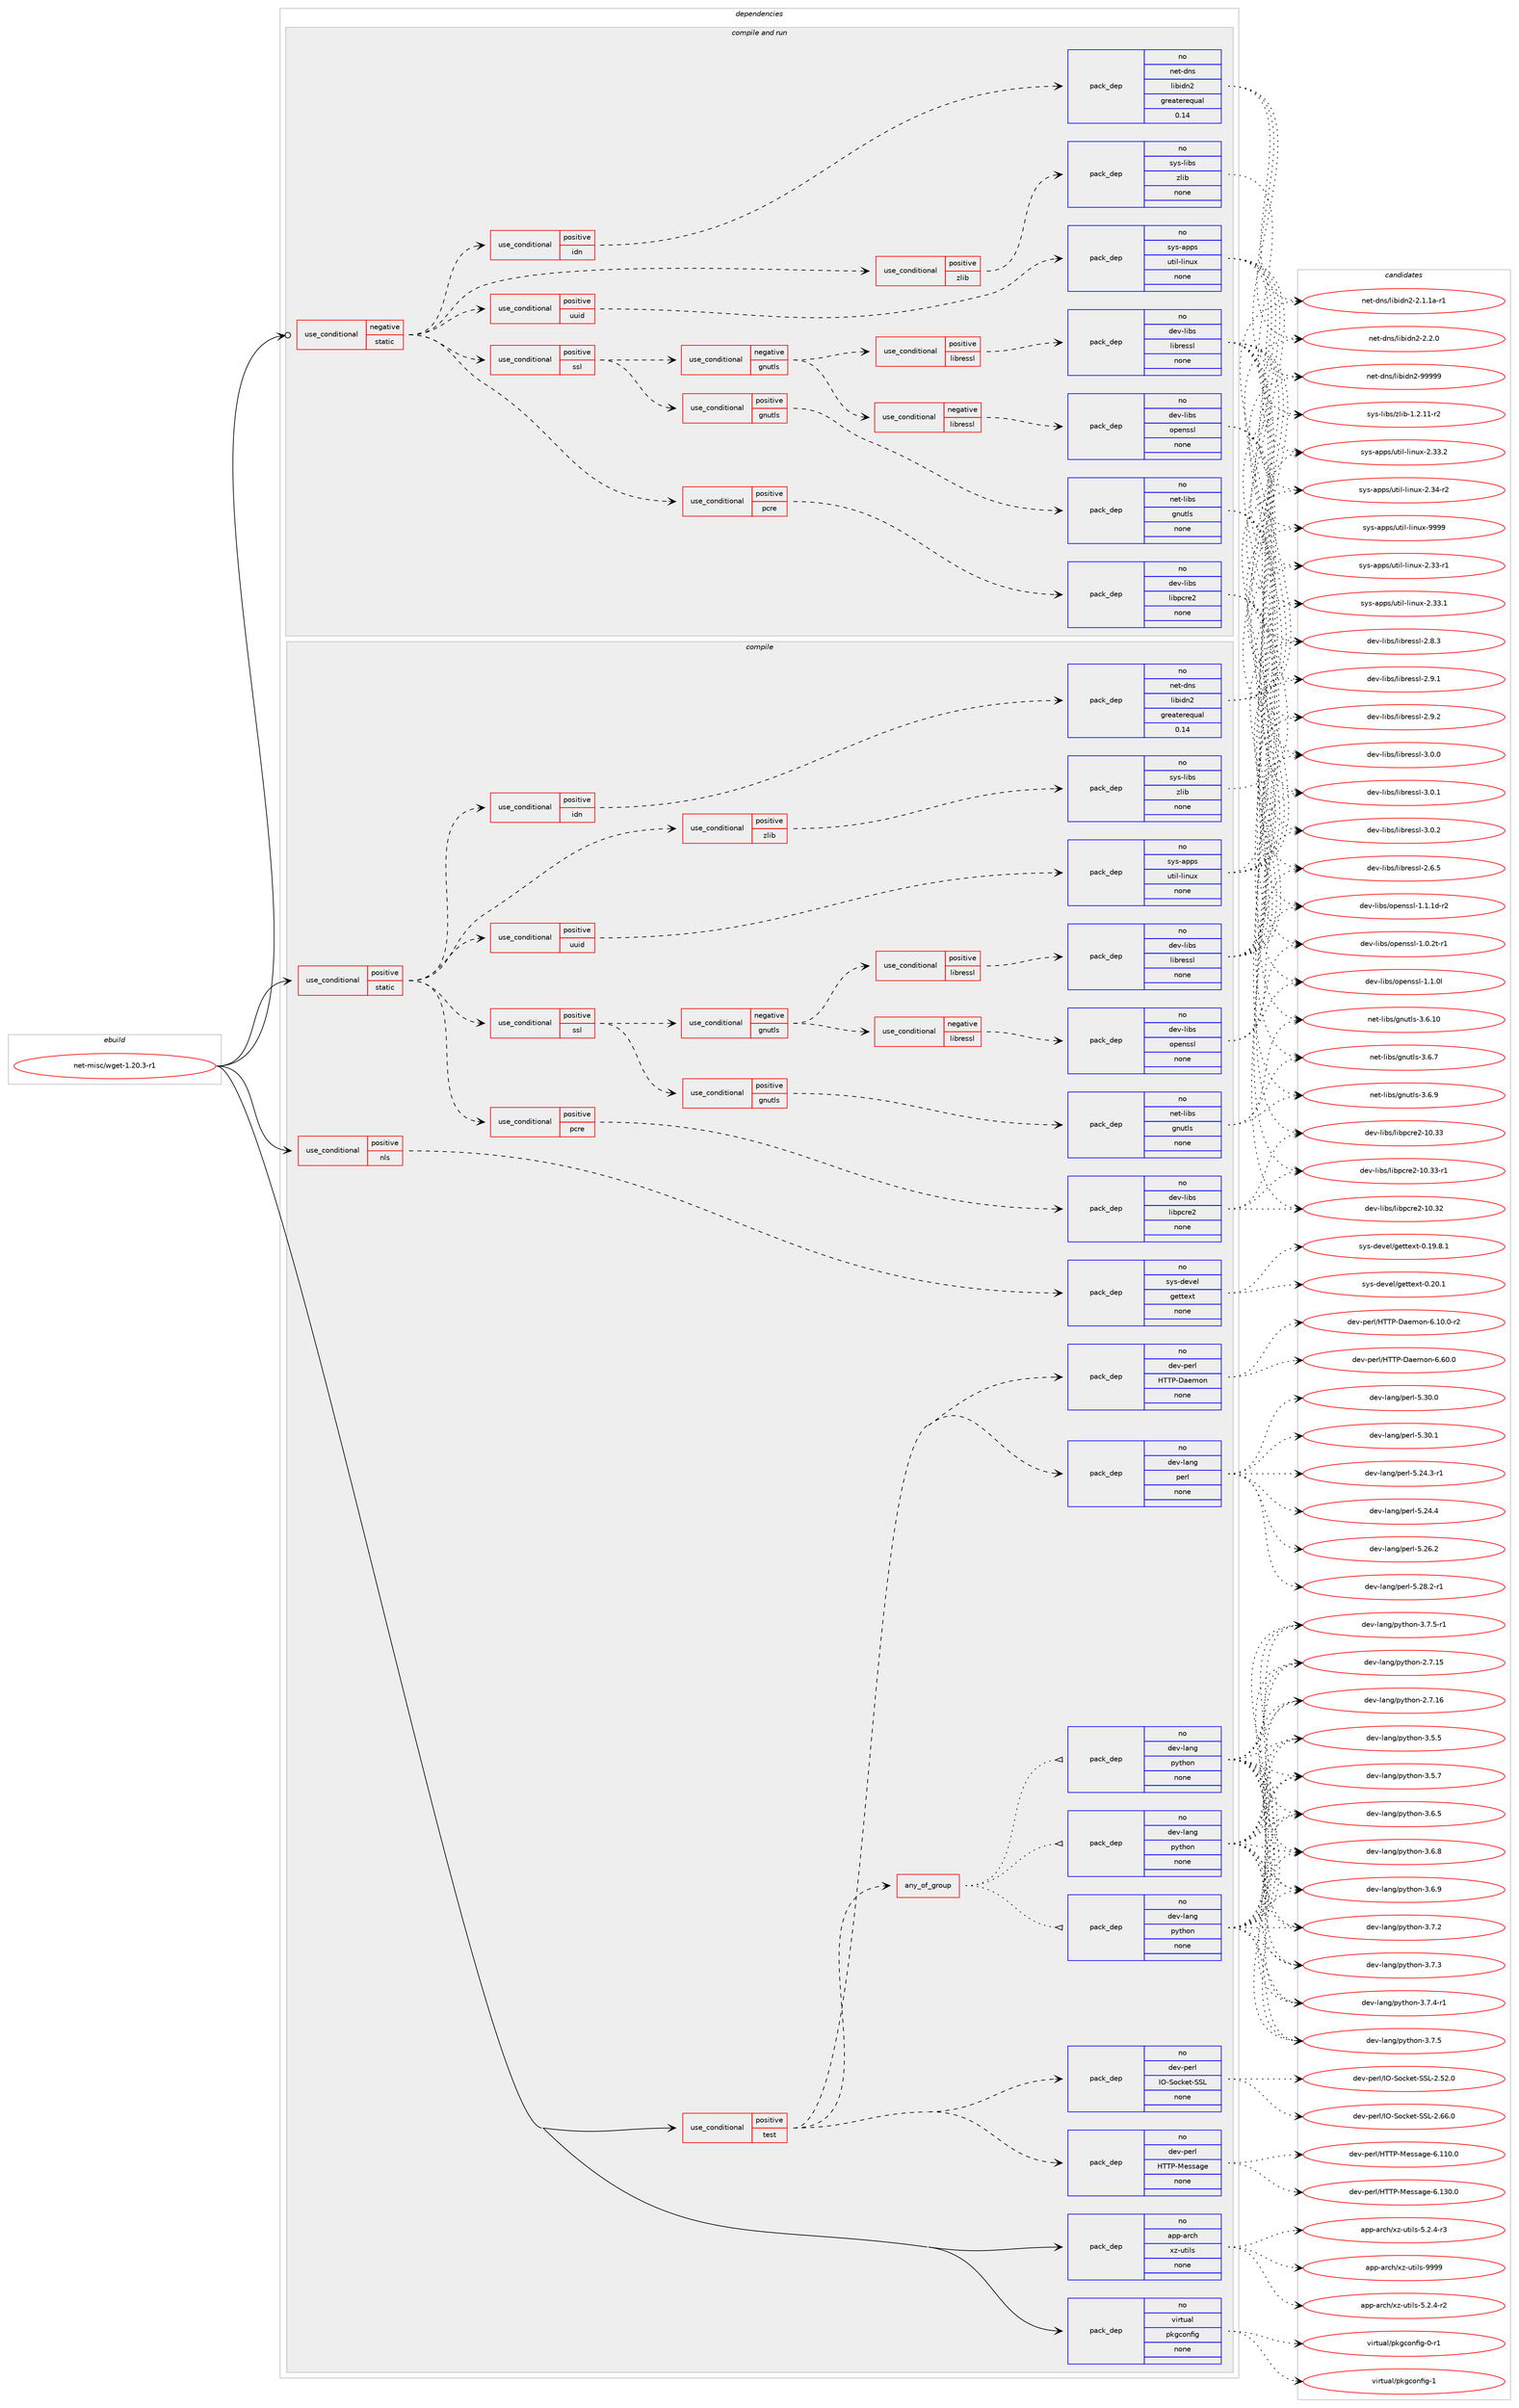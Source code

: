 digraph prolog {

# *************
# Graph options
# *************

newrank=true;
concentrate=true;
compound=true;
graph [rankdir=LR,fontname=Helvetica,fontsize=10,ranksep=1.5];#, ranksep=2.5, nodesep=0.2];
edge  [arrowhead=vee];
node  [fontname=Helvetica,fontsize=10];

# **********
# The ebuild
# **********

subgraph cluster_leftcol {
color=gray;
rank=same;
label=<<i>ebuild</i>>;
id [label="net-misc/wget-1.20.3-r1", color=red, width=4, href="../net-misc/wget-1.20.3-r1.svg"];
}

# ****************
# The dependencies
# ****************

subgraph cluster_midcol {
color=gray;
label=<<i>dependencies</i>>;
subgraph cluster_compile {
fillcolor="#eeeeee";
style=filled;
label=<<i>compile</i>>;
subgraph cond204323 {
dependency838051 [label=<<TABLE BORDER="0" CELLBORDER="1" CELLSPACING="0" CELLPADDING="4"><TR><TD ROWSPAN="3" CELLPADDING="10">use_conditional</TD></TR><TR><TD>positive</TD></TR><TR><TD>nls</TD></TR></TABLE>>, shape=none, color=red];
subgraph pack618964 {
dependency838052 [label=<<TABLE BORDER="0" CELLBORDER="1" CELLSPACING="0" CELLPADDING="4" WIDTH="220"><TR><TD ROWSPAN="6" CELLPADDING="30">pack_dep</TD></TR><TR><TD WIDTH="110">no</TD></TR><TR><TD>sys-devel</TD></TR><TR><TD>gettext</TD></TR><TR><TD>none</TD></TR><TR><TD></TD></TR></TABLE>>, shape=none, color=blue];
}
dependency838051:e -> dependency838052:w [weight=20,style="dashed",arrowhead="vee"];
}
id:e -> dependency838051:w [weight=20,style="solid",arrowhead="vee"];
subgraph cond204324 {
dependency838053 [label=<<TABLE BORDER="0" CELLBORDER="1" CELLSPACING="0" CELLPADDING="4"><TR><TD ROWSPAN="3" CELLPADDING="10">use_conditional</TD></TR><TR><TD>positive</TD></TR><TR><TD>static</TD></TR></TABLE>>, shape=none, color=red];
subgraph cond204325 {
dependency838054 [label=<<TABLE BORDER="0" CELLBORDER="1" CELLSPACING="0" CELLPADDING="4"><TR><TD ROWSPAN="3" CELLPADDING="10">use_conditional</TD></TR><TR><TD>positive</TD></TR><TR><TD>idn</TD></TR></TABLE>>, shape=none, color=red];
subgraph pack618965 {
dependency838055 [label=<<TABLE BORDER="0" CELLBORDER="1" CELLSPACING="0" CELLPADDING="4" WIDTH="220"><TR><TD ROWSPAN="6" CELLPADDING="30">pack_dep</TD></TR><TR><TD WIDTH="110">no</TD></TR><TR><TD>net-dns</TD></TR><TR><TD>libidn2</TD></TR><TR><TD>greaterequal</TD></TR><TR><TD>0.14</TD></TR></TABLE>>, shape=none, color=blue];
}
dependency838054:e -> dependency838055:w [weight=20,style="dashed",arrowhead="vee"];
}
dependency838053:e -> dependency838054:w [weight=20,style="dashed",arrowhead="vee"];
subgraph cond204326 {
dependency838056 [label=<<TABLE BORDER="0" CELLBORDER="1" CELLSPACING="0" CELLPADDING="4"><TR><TD ROWSPAN="3" CELLPADDING="10">use_conditional</TD></TR><TR><TD>positive</TD></TR><TR><TD>pcre</TD></TR></TABLE>>, shape=none, color=red];
subgraph pack618966 {
dependency838057 [label=<<TABLE BORDER="0" CELLBORDER="1" CELLSPACING="0" CELLPADDING="4" WIDTH="220"><TR><TD ROWSPAN="6" CELLPADDING="30">pack_dep</TD></TR><TR><TD WIDTH="110">no</TD></TR><TR><TD>dev-libs</TD></TR><TR><TD>libpcre2</TD></TR><TR><TD>none</TD></TR><TR><TD></TD></TR></TABLE>>, shape=none, color=blue];
}
dependency838056:e -> dependency838057:w [weight=20,style="dashed",arrowhead="vee"];
}
dependency838053:e -> dependency838056:w [weight=20,style="dashed",arrowhead="vee"];
subgraph cond204327 {
dependency838058 [label=<<TABLE BORDER="0" CELLBORDER="1" CELLSPACING="0" CELLPADDING="4"><TR><TD ROWSPAN="3" CELLPADDING="10">use_conditional</TD></TR><TR><TD>positive</TD></TR><TR><TD>ssl</TD></TR></TABLE>>, shape=none, color=red];
subgraph cond204328 {
dependency838059 [label=<<TABLE BORDER="0" CELLBORDER="1" CELLSPACING="0" CELLPADDING="4"><TR><TD ROWSPAN="3" CELLPADDING="10">use_conditional</TD></TR><TR><TD>positive</TD></TR><TR><TD>gnutls</TD></TR></TABLE>>, shape=none, color=red];
subgraph pack618967 {
dependency838060 [label=<<TABLE BORDER="0" CELLBORDER="1" CELLSPACING="0" CELLPADDING="4" WIDTH="220"><TR><TD ROWSPAN="6" CELLPADDING="30">pack_dep</TD></TR><TR><TD WIDTH="110">no</TD></TR><TR><TD>net-libs</TD></TR><TR><TD>gnutls</TD></TR><TR><TD>none</TD></TR><TR><TD></TD></TR></TABLE>>, shape=none, color=blue];
}
dependency838059:e -> dependency838060:w [weight=20,style="dashed",arrowhead="vee"];
}
dependency838058:e -> dependency838059:w [weight=20,style="dashed",arrowhead="vee"];
subgraph cond204329 {
dependency838061 [label=<<TABLE BORDER="0" CELLBORDER="1" CELLSPACING="0" CELLPADDING="4"><TR><TD ROWSPAN="3" CELLPADDING="10">use_conditional</TD></TR><TR><TD>negative</TD></TR><TR><TD>gnutls</TD></TR></TABLE>>, shape=none, color=red];
subgraph cond204330 {
dependency838062 [label=<<TABLE BORDER="0" CELLBORDER="1" CELLSPACING="0" CELLPADDING="4"><TR><TD ROWSPAN="3" CELLPADDING="10">use_conditional</TD></TR><TR><TD>negative</TD></TR><TR><TD>libressl</TD></TR></TABLE>>, shape=none, color=red];
subgraph pack618968 {
dependency838063 [label=<<TABLE BORDER="0" CELLBORDER="1" CELLSPACING="0" CELLPADDING="4" WIDTH="220"><TR><TD ROWSPAN="6" CELLPADDING="30">pack_dep</TD></TR><TR><TD WIDTH="110">no</TD></TR><TR><TD>dev-libs</TD></TR><TR><TD>openssl</TD></TR><TR><TD>none</TD></TR><TR><TD></TD></TR></TABLE>>, shape=none, color=blue];
}
dependency838062:e -> dependency838063:w [weight=20,style="dashed",arrowhead="vee"];
}
dependency838061:e -> dependency838062:w [weight=20,style="dashed",arrowhead="vee"];
subgraph cond204331 {
dependency838064 [label=<<TABLE BORDER="0" CELLBORDER="1" CELLSPACING="0" CELLPADDING="4"><TR><TD ROWSPAN="3" CELLPADDING="10">use_conditional</TD></TR><TR><TD>positive</TD></TR><TR><TD>libressl</TD></TR></TABLE>>, shape=none, color=red];
subgraph pack618969 {
dependency838065 [label=<<TABLE BORDER="0" CELLBORDER="1" CELLSPACING="0" CELLPADDING="4" WIDTH="220"><TR><TD ROWSPAN="6" CELLPADDING="30">pack_dep</TD></TR><TR><TD WIDTH="110">no</TD></TR><TR><TD>dev-libs</TD></TR><TR><TD>libressl</TD></TR><TR><TD>none</TD></TR><TR><TD></TD></TR></TABLE>>, shape=none, color=blue];
}
dependency838064:e -> dependency838065:w [weight=20,style="dashed",arrowhead="vee"];
}
dependency838061:e -> dependency838064:w [weight=20,style="dashed",arrowhead="vee"];
}
dependency838058:e -> dependency838061:w [weight=20,style="dashed",arrowhead="vee"];
}
dependency838053:e -> dependency838058:w [weight=20,style="dashed",arrowhead="vee"];
subgraph cond204332 {
dependency838066 [label=<<TABLE BORDER="0" CELLBORDER="1" CELLSPACING="0" CELLPADDING="4"><TR><TD ROWSPAN="3" CELLPADDING="10">use_conditional</TD></TR><TR><TD>positive</TD></TR><TR><TD>uuid</TD></TR></TABLE>>, shape=none, color=red];
subgraph pack618970 {
dependency838067 [label=<<TABLE BORDER="0" CELLBORDER="1" CELLSPACING="0" CELLPADDING="4" WIDTH="220"><TR><TD ROWSPAN="6" CELLPADDING="30">pack_dep</TD></TR><TR><TD WIDTH="110">no</TD></TR><TR><TD>sys-apps</TD></TR><TR><TD>util-linux</TD></TR><TR><TD>none</TD></TR><TR><TD></TD></TR></TABLE>>, shape=none, color=blue];
}
dependency838066:e -> dependency838067:w [weight=20,style="dashed",arrowhead="vee"];
}
dependency838053:e -> dependency838066:w [weight=20,style="dashed",arrowhead="vee"];
subgraph cond204333 {
dependency838068 [label=<<TABLE BORDER="0" CELLBORDER="1" CELLSPACING="0" CELLPADDING="4"><TR><TD ROWSPAN="3" CELLPADDING="10">use_conditional</TD></TR><TR><TD>positive</TD></TR><TR><TD>zlib</TD></TR></TABLE>>, shape=none, color=red];
subgraph pack618971 {
dependency838069 [label=<<TABLE BORDER="0" CELLBORDER="1" CELLSPACING="0" CELLPADDING="4" WIDTH="220"><TR><TD ROWSPAN="6" CELLPADDING="30">pack_dep</TD></TR><TR><TD WIDTH="110">no</TD></TR><TR><TD>sys-libs</TD></TR><TR><TD>zlib</TD></TR><TR><TD>none</TD></TR><TR><TD></TD></TR></TABLE>>, shape=none, color=blue];
}
dependency838068:e -> dependency838069:w [weight=20,style="dashed",arrowhead="vee"];
}
dependency838053:e -> dependency838068:w [weight=20,style="dashed",arrowhead="vee"];
}
id:e -> dependency838053:w [weight=20,style="solid",arrowhead="vee"];
subgraph cond204334 {
dependency838070 [label=<<TABLE BORDER="0" CELLBORDER="1" CELLSPACING="0" CELLPADDING="4"><TR><TD ROWSPAN="3" CELLPADDING="10">use_conditional</TD></TR><TR><TD>positive</TD></TR><TR><TD>test</TD></TR></TABLE>>, shape=none, color=red];
subgraph any14270 {
dependency838071 [label=<<TABLE BORDER="0" CELLBORDER="1" CELLSPACING="0" CELLPADDING="4"><TR><TD CELLPADDING="10">any_of_group</TD></TR></TABLE>>, shape=none, color=red];subgraph pack618972 {
dependency838072 [label=<<TABLE BORDER="0" CELLBORDER="1" CELLSPACING="0" CELLPADDING="4" WIDTH="220"><TR><TD ROWSPAN="6" CELLPADDING="30">pack_dep</TD></TR><TR><TD WIDTH="110">no</TD></TR><TR><TD>dev-lang</TD></TR><TR><TD>python</TD></TR><TR><TD>none</TD></TR><TR><TD></TD></TR></TABLE>>, shape=none, color=blue];
}
dependency838071:e -> dependency838072:w [weight=20,style="dotted",arrowhead="oinv"];
subgraph pack618973 {
dependency838073 [label=<<TABLE BORDER="0" CELLBORDER="1" CELLSPACING="0" CELLPADDING="4" WIDTH="220"><TR><TD ROWSPAN="6" CELLPADDING="30">pack_dep</TD></TR><TR><TD WIDTH="110">no</TD></TR><TR><TD>dev-lang</TD></TR><TR><TD>python</TD></TR><TR><TD>none</TD></TR><TR><TD></TD></TR></TABLE>>, shape=none, color=blue];
}
dependency838071:e -> dependency838073:w [weight=20,style="dotted",arrowhead="oinv"];
subgraph pack618974 {
dependency838074 [label=<<TABLE BORDER="0" CELLBORDER="1" CELLSPACING="0" CELLPADDING="4" WIDTH="220"><TR><TD ROWSPAN="6" CELLPADDING="30">pack_dep</TD></TR><TR><TD WIDTH="110">no</TD></TR><TR><TD>dev-lang</TD></TR><TR><TD>python</TD></TR><TR><TD>none</TD></TR><TR><TD></TD></TR></TABLE>>, shape=none, color=blue];
}
dependency838071:e -> dependency838074:w [weight=20,style="dotted",arrowhead="oinv"];
}
dependency838070:e -> dependency838071:w [weight=20,style="dashed",arrowhead="vee"];
subgraph pack618975 {
dependency838075 [label=<<TABLE BORDER="0" CELLBORDER="1" CELLSPACING="0" CELLPADDING="4" WIDTH="220"><TR><TD ROWSPAN="6" CELLPADDING="30">pack_dep</TD></TR><TR><TD WIDTH="110">no</TD></TR><TR><TD>dev-lang</TD></TR><TR><TD>perl</TD></TR><TR><TD>none</TD></TR><TR><TD></TD></TR></TABLE>>, shape=none, color=blue];
}
dependency838070:e -> dependency838075:w [weight=20,style="dashed",arrowhead="vee"];
subgraph pack618976 {
dependency838076 [label=<<TABLE BORDER="0" CELLBORDER="1" CELLSPACING="0" CELLPADDING="4" WIDTH="220"><TR><TD ROWSPAN="6" CELLPADDING="30">pack_dep</TD></TR><TR><TD WIDTH="110">no</TD></TR><TR><TD>dev-perl</TD></TR><TR><TD>HTTP-Daemon</TD></TR><TR><TD>none</TD></TR><TR><TD></TD></TR></TABLE>>, shape=none, color=blue];
}
dependency838070:e -> dependency838076:w [weight=20,style="dashed",arrowhead="vee"];
subgraph pack618977 {
dependency838077 [label=<<TABLE BORDER="0" CELLBORDER="1" CELLSPACING="0" CELLPADDING="4" WIDTH="220"><TR><TD ROWSPAN="6" CELLPADDING="30">pack_dep</TD></TR><TR><TD WIDTH="110">no</TD></TR><TR><TD>dev-perl</TD></TR><TR><TD>HTTP-Message</TD></TR><TR><TD>none</TD></TR><TR><TD></TD></TR></TABLE>>, shape=none, color=blue];
}
dependency838070:e -> dependency838077:w [weight=20,style="dashed",arrowhead="vee"];
subgraph pack618978 {
dependency838078 [label=<<TABLE BORDER="0" CELLBORDER="1" CELLSPACING="0" CELLPADDING="4" WIDTH="220"><TR><TD ROWSPAN="6" CELLPADDING="30">pack_dep</TD></TR><TR><TD WIDTH="110">no</TD></TR><TR><TD>dev-perl</TD></TR><TR><TD>IO-Socket-SSL</TD></TR><TR><TD>none</TD></TR><TR><TD></TD></TR></TABLE>>, shape=none, color=blue];
}
dependency838070:e -> dependency838078:w [weight=20,style="dashed",arrowhead="vee"];
}
id:e -> dependency838070:w [weight=20,style="solid",arrowhead="vee"];
subgraph pack618979 {
dependency838079 [label=<<TABLE BORDER="0" CELLBORDER="1" CELLSPACING="0" CELLPADDING="4" WIDTH="220"><TR><TD ROWSPAN="6" CELLPADDING="30">pack_dep</TD></TR><TR><TD WIDTH="110">no</TD></TR><TR><TD>app-arch</TD></TR><TR><TD>xz-utils</TD></TR><TR><TD>none</TD></TR><TR><TD></TD></TR></TABLE>>, shape=none, color=blue];
}
id:e -> dependency838079:w [weight=20,style="solid",arrowhead="vee"];
subgraph pack618980 {
dependency838080 [label=<<TABLE BORDER="0" CELLBORDER="1" CELLSPACING="0" CELLPADDING="4" WIDTH="220"><TR><TD ROWSPAN="6" CELLPADDING="30">pack_dep</TD></TR><TR><TD WIDTH="110">no</TD></TR><TR><TD>virtual</TD></TR><TR><TD>pkgconfig</TD></TR><TR><TD>none</TD></TR><TR><TD></TD></TR></TABLE>>, shape=none, color=blue];
}
id:e -> dependency838080:w [weight=20,style="solid",arrowhead="vee"];
}
subgraph cluster_compileandrun {
fillcolor="#eeeeee";
style=filled;
label=<<i>compile and run</i>>;
subgraph cond204335 {
dependency838081 [label=<<TABLE BORDER="0" CELLBORDER="1" CELLSPACING="0" CELLPADDING="4"><TR><TD ROWSPAN="3" CELLPADDING="10">use_conditional</TD></TR><TR><TD>negative</TD></TR><TR><TD>static</TD></TR></TABLE>>, shape=none, color=red];
subgraph cond204336 {
dependency838082 [label=<<TABLE BORDER="0" CELLBORDER="1" CELLSPACING="0" CELLPADDING="4"><TR><TD ROWSPAN="3" CELLPADDING="10">use_conditional</TD></TR><TR><TD>positive</TD></TR><TR><TD>idn</TD></TR></TABLE>>, shape=none, color=red];
subgraph pack618981 {
dependency838083 [label=<<TABLE BORDER="0" CELLBORDER="1" CELLSPACING="0" CELLPADDING="4" WIDTH="220"><TR><TD ROWSPAN="6" CELLPADDING="30">pack_dep</TD></TR><TR><TD WIDTH="110">no</TD></TR><TR><TD>net-dns</TD></TR><TR><TD>libidn2</TD></TR><TR><TD>greaterequal</TD></TR><TR><TD>0.14</TD></TR></TABLE>>, shape=none, color=blue];
}
dependency838082:e -> dependency838083:w [weight=20,style="dashed",arrowhead="vee"];
}
dependency838081:e -> dependency838082:w [weight=20,style="dashed",arrowhead="vee"];
subgraph cond204337 {
dependency838084 [label=<<TABLE BORDER="0" CELLBORDER="1" CELLSPACING="0" CELLPADDING="4"><TR><TD ROWSPAN="3" CELLPADDING="10">use_conditional</TD></TR><TR><TD>positive</TD></TR><TR><TD>pcre</TD></TR></TABLE>>, shape=none, color=red];
subgraph pack618982 {
dependency838085 [label=<<TABLE BORDER="0" CELLBORDER="1" CELLSPACING="0" CELLPADDING="4" WIDTH="220"><TR><TD ROWSPAN="6" CELLPADDING="30">pack_dep</TD></TR><TR><TD WIDTH="110">no</TD></TR><TR><TD>dev-libs</TD></TR><TR><TD>libpcre2</TD></TR><TR><TD>none</TD></TR><TR><TD></TD></TR></TABLE>>, shape=none, color=blue];
}
dependency838084:e -> dependency838085:w [weight=20,style="dashed",arrowhead="vee"];
}
dependency838081:e -> dependency838084:w [weight=20,style="dashed",arrowhead="vee"];
subgraph cond204338 {
dependency838086 [label=<<TABLE BORDER="0" CELLBORDER="1" CELLSPACING="0" CELLPADDING="4"><TR><TD ROWSPAN="3" CELLPADDING="10">use_conditional</TD></TR><TR><TD>positive</TD></TR><TR><TD>ssl</TD></TR></TABLE>>, shape=none, color=red];
subgraph cond204339 {
dependency838087 [label=<<TABLE BORDER="0" CELLBORDER="1" CELLSPACING="0" CELLPADDING="4"><TR><TD ROWSPAN="3" CELLPADDING="10">use_conditional</TD></TR><TR><TD>positive</TD></TR><TR><TD>gnutls</TD></TR></TABLE>>, shape=none, color=red];
subgraph pack618983 {
dependency838088 [label=<<TABLE BORDER="0" CELLBORDER="1" CELLSPACING="0" CELLPADDING="4" WIDTH="220"><TR><TD ROWSPAN="6" CELLPADDING="30">pack_dep</TD></TR><TR><TD WIDTH="110">no</TD></TR><TR><TD>net-libs</TD></TR><TR><TD>gnutls</TD></TR><TR><TD>none</TD></TR><TR><TD></TD></TR></TABLE>>, shape=none, color=blue];
}
dependency838087:e -> dependency838088:w [weight=20,style="dashed",arrowhead="vee"];
}
dependency838086:e -> dependency838087:w [weight=20,style="dashed",arrowhead="vee"];
subgraph cond204340 {
dependency838089 [label=<<TABLE BORDER="0" CELLBORDER="1" CELLSPACING="0" CELLPADDING="4"><TR><TD ROWSPAN="3" CELLPADDING="10">use_conditional</TD></TR><TR><TD>negative</TD></TR><TR><TD>gnutls</TD></TR></TABLE>>, shape=none, color=red];
subgraph cond204341 {
dependency838090 [label=<<TABLE BORDER="0" CELLBORDER="1" CELLSPACING="0" CELLPADDING="4"><TR><TD ROWSPAN="3" CELLPADDING="10">use_conditional</TD></TR><TR><TD>negative</TD></TR><TR><TD>libressl</TD></TR></TABLE>>, shape=none, color=red];
subgraph pack618984 {
dependency838091 [label=<<TABLE BORDER="0" CELLBORDER="1" CELLSPACING="0" CELLPADDING="4" WIDTH="220"><TR><TD ROWSPAN="6" CELLPADDING="30">pack_dep</TD></TR><TR><TD WIDTH="110">no</TD></TR><TR><TD>dev-libs</TD></TR><TR><TD>openssl</TD></TR><TR><TD>none</TD></TR><TR><TD></TD></TR></TABLE>>, shape=none, color=blue];
}
dependency838090:e -> dependency838091:w [weight=20,style="dashed",arrowhead="vee"];
}
dependency838089:e -> dependency838090:w [weight=20,style="dashed",arrowhead="vee"];
subgraph cond204342 {
dependency838092 [label=<<TABLE BORDER="0" CELLBORDER="1" CELLSPACING="0" CELLPADDING="4"><TR><TD ROWSPAN="3" CELLPADDING="10">use_conditional</TD></TR><TR><TD>positive</TD></TR><TR><TD>libressl</TD></TR></TABLE>>, shape=none, color=red];
subgraph pack618985 {
dependency838093 [label=<<TABLE BORDER="0" CELLBORDER="1" CELLSPACING="0" CELLPADDING="4" WIDTH="220"><TR><TD ROWSPAN="6" CELLPADDING="30">pack_dep</TD></TR><TR><TD WIDTH="110">no</TD></TR><TR><TD>dev-libs</TD></TR><TR><TD>libressl</TD></TR><TR><TD>none</TD></TR><TR><TD></TD></TR></TABLE>>, shape=none, color=blue];
}
dependency838092:e -> dependency838093:w [weight=20,style="dashed",arrowhead="vee"];
}
dependency838089:e -> dependency838092:w [weight=20,style="dashed",arrowhead="vee"];
}
dependency838086:e -> dependency838089:w [weight=20,style="dashed",arrowhead="vee"];
}
dependency838081:e -> dependency838086:w [weight=20,style="dashed",arrowhead="vee"];
subgraph cond204343 {
dependency838094 [label=<<TABLE BORDER="0" CELLBORDER="1" CELLSPACING="0" CELLPADDING="4"><TR><TD ROWSPAN="3" CELLPADDING="10">use_conditional</TD></TR><TR><TD>positive</TD></TR><TR><TD>uuid</TD></TR></TABLE>>, shape=none, color=red];
subgraph pack618986 {
dependency838095 [label=<<TABLE BORDER="0" CELLBORDER="1" CELLSPACING="0" CELLPADDING="4" WIDTH="220"><TR><TD ROWSPAN="6" CELLPADDING="30">pack_dep</TD></TR><TR><TD WIDTH="110">no</TD></TR><TR><TD>sys-apps</TD></TR><TR><TD>util-linux</TD></TR><TR><TD>none</TD></TR><TR><TD></TD></TR></TABLE>>, shape=none, color=blue];
}
dependency838094:e -> dependency838095:w [weight=20,style="dashed",arrowhead="vee"];
}
dependency838081:e -> dependency838094:w [weight=20,style="dashed",arrowhead="vee"];
subgraph cond204344 {
dependency838096 [label=<<TABLE BORDER="0" CELLBORDER="1" CELLSPACING="0" CELLPADDING="4"><TR><TD ROWSPAN="3" CELLPADDING="10">use_conditional</TD></TR><TR><TD>positive</TD></TR><TR><TD>zlib</TD></TR></TABLE>>, shape=none, color=red];
subgraph pack618987 {
dependency838097 [label=<<TABLE BORDER="0" CELLBORDER="1" CELLSPACING="0" CELLPADDING="4" WIDTH="220"><TR><TD ROWSPAN="6" CELLPADDING="30">pack_dep</TD></TR><TR><TD WIDTH="110">no</TD></TR><TR><TD>sys-libs</TD></TR><TR><TD>zlib</TD></TR><TR><TD>none</TD></TR><TR><TD></TD></TR></TABLE>>, shape=none, color=blue];
}
dependency838096:e -> dependency838097:w [weight=20,style="dashed",arrowhead="vee"];
}
dependency838081:e -> dependency838096:w [weight=20,style="dashed",arrowhead="vee"];
}
id:e -> dependency838081:w [weight=20,style="solid",arrowhead="odotvee"];
}
subgraph cluster_run {
fillcolor="#eeeeee";
style=filled;
label=<<i>run</i>>;
}
}

# **************
# The candidates
# **************

subgraph cluster_choices {
rank=same;
color=gray;
label=<<i>candidates</i>>;

subgraph choice618964 {
color=black;
nodesep=1;
choice1151211154510010111810110847103101116116101120116454846495746564649 [label="sys-devel/gettext-0.19.8.1", color=red, width=4,href="../sys-devel/gettext-0.19.8.1.svg"];
choice115121115451001011181011084710310111611610112011645484650484649 [label="sys-devel/gettext-0.20.1", color=red, width=4,href="../sys-devel/gettext-0.20.1.svg"];
dependency838052:e -> choice1151211154510010111810110847103101116116101120116454846495746564649:w [style=dotted,weight="100"];
dependency838052:e -> choice115121115451001011181011084710310111611610112011645484650484649:w [style=dotted,weight="100"];
}
subgraph choice618965 {
color=black;
nodesep=1;
choice11010111645100110115471081059810510011050455046494649974511449 [label="net-dns/libidn2-2.1.1a-r1", color=red, width=4,href="../net-dns/libidn2-2.1.1a-r1.svg"];
choice11010111645100110115471081059810510011050455046504648 [label="net-dns/libidn2-2.2.0", color=red, width=4,href="../net-dns/libidn2-2.2.0.svg"];
choice11010111645100110115471081059810510011050455757575757 [label="net-dns/libidn2-99999", color=red, width=4,href="../net-dns/libidn2-99999.svg"];
dependency838055:e -> choice11010111645100110115471081059810510011050455046494649974511449:w [style=dotted,weight="100"];
dependency838055:e -> choice11010111645100110115471081059810510011050455046504648:w [style=dotted,weight="100"];
dependency838055:e -> choice11010111645100110115471081059810510011050455757575757:w [style=dotted,weight="100"];
}
subgraph choice618966 {
color=black;
nodesep=1;
choice100101118451081059811547108105981129911410150454948465150 [label="dev-libs/libpcre2-10.32", color=red, width=4,href="../dev-libs/libpcre2-10.32.svg"];
choice100101118451081059811547108105981129911410150454948465151 [label="dev-libs/libpcre2-10.33", color=red, width=4,href="../dev-libs/libpcre2-10.33.svg"];
choice1001011184510810598115471081059811299114101504549484651514511449 [label="dev-libs/libpcre2-10.33-r1", color=red, width=4,href="../dev-libs/libpcre2-10.33-r1.svg"];
dependency838057:e -> choice100101118451081059811547108105981129911410150454948465150:w [style=dotted,weight="100"];
dependency838057:e -> choice100101118451081059811547108105981129911410150454948465151:w [style=dotted,weight="100"];
dependency838057:e -> choice1001011184510810598115471081059811299114101504549484651514511449:w [style=dotted,weight="100"];
}
subgraph choice618967 {
color=black;
nodesep=1;
choice11010111645108105981154710311011711610811545514654464948 [label="net-libs/gnutls-3.6.10", color=red, width=4,href="../net-libs/gnutls-3.6.10.svg"];
choice110101116451081059811547103110117116108115455146544655 [label="net-libs/gnutls-3.6.7", color=red, width=4,href="../net-libs/gnutls-3.6.7.svg"];
choice110101116451081059811547103110117116108115455146544657 [label="net-libs/gnutls-3.6.9", color=red, width=4,href="../net-libs/gnutls-3.6.9.svg"];
dependency838060:e -> choice11010111645108105981154710311011711610811545514654464948:w [style=dotted,weight="100"];
dependency838060:e -> choice110101116451081059811547103110117116108115455146544655:w [style=dotted,weight="100"];
dependency838060:e -> choice110101116451081059811547103110117116108115455146544657:w [style=dotted,weight="100"];
}
subgraph choice618968 {
color=black;
nodesep=1;
choice1001011184510810598115471111121011101151151084549464846501164511449 [label="dev-libs/openssl-1.0.2t-r1", color=red, width=4,href="../dev-libs/openssl-1.0.2t-r1.svg"];
choice100101118451081059811547111112101110115115108454946494648108 [label="dev-libs/openssl-1.1.0l", color=red, width=4,href="../dev-libs/openssl-1.1.0l.svg"];
choice1001011184510810598115471111121011101151151084549464946491004511450 [label="dev-libs/openssl-1.1.1d-r2", color=red, width=4,href="../dev-libs/openssl-1.1.1d-r2.svg"];
dependency838063:e -> choice1001011184510810598115471111121011101151151084549464846501164511449:w [style=dotted,weight="100"];
dependency838063:e -> choice100101118451081059811547111112101110115115108454946494648108:w [style=dotted,weight="100"];
dependency838063:e -> choice1001011184510810598115471111121011101151151084549464946491004511450:w [style=dotted,weight="100"];
}
subgraph choice618969 {
color=black;
nodesep=1;
choice10010111845108105981154710810598114101115115108455046544653 [label="dev-libs/libressl-2.6.5", color=red, width=4,href="../dev-libs/libressl-2.6.5.svg"];
choice10010111845108105981154710810598114101115115108455046564651 [label="dev-libs/libressl-2.8.3", color=red, width=4,href="../dev-libs/libressl-2.8.3.svg"];
choice10010111845108105981154710810598114101115115108455046574649 [label="dev-libs/libressl-2.9.1", color=red, width=4,href="../dev-libs/libressl-2.9.1.svg"];
choice10010111845108105981154710810598114101115115108455046574650 [label="dev-libs/libressl-2.9.2", color=red, width=4,href="../dev-libs/libressl-2.9.2.svg"];
choice10010111845108105981154710810598114101115115108455146484648 [label="dev-libs/libressl-3.0.0", color=red, width=4,href="../dev-libs/libressl-3.0.0.svg"];
choice10010111845108105981154710810598114101115115108455146484649 [label="dev-libs/libressl-3.0.1", color=red, width=4,href="../dev-libs/libressl-3.0.1.svg"];
choice10010111845108105981154710810598114101115115108455146484650 [label="dev-libs/libressl-3.0.2", color=red, width=4,href="../dev-libs/libressl-3.0.2.svg"];
dependency838065:e -> choice10010111845108105981154710810598114101115115108455046544653:w [style=dotted,weight="100"];
dependency838065:e -> choice10010111845108105981154710810598114101115115108455046564651:w [style=dotted,weight="100"];
dependency838065:e -> choice10010111845108105981154710810598114101115115108455046574649:w [style=dotted,weight="100"];
dependency838065:e -> choice10010111845108105981154710810598114101115115108455046574650:w [style=dotted,weight="100"];
dependency838065:e -> choice10010111845108105981154710810598114101115115108455146484648:w [style=dotted,weight="100"];
dependency838065:e -> choice10010111845108105981154710810598114101115115108455146484649:w [style=dotted,weight="100"];
dependency838065:e -> choice10010111845108105981154710810598114101115115108455146484650:w [style=dotted,weight="100"];
}
subgraph choice618970 {
color=black;
nodesep=1;
choice1151211154597112112115471171161051084510810511011712045504651514511449 [label="sys-apps/util-linux-2.33-r1", color=red, width=4,href="../sys-apps/util-linux-2.33-r1.svg"];
choice1151211154597112112115471171161051084510810511011712045504651514649 [label="sys-apps/util-linux-2.33.1", color=red, width=4,href="../sys-apps/util-linux-2.33.1.svg"];
choice1151211154597112112115471171161051084510810511011712045504651514650 [label="sys-apps/util-linux-2.33.2", color=red, width=4,href="../sys-apps/util-linux-2.33.2.svg"];
choice1151211154597112112115471171161051084510810511011712045504651524511450 [label="sys-apps/util-linux-2.34-r2", color=red, width=4,href="../sys-apps/util-linux-2.34-r2.svg"];
choice115121115459711211211547117116105108451081051101171204557575757 [label="sys-apps/util-linux-9999", color=red, width=4,href="../sys-apps/util-linux-9999.svg"];
dependency838067:e -> choice1151211154597112112115471171161051084510810511011712045504651514511449:w [style=dotted,weight="100"];
dependency838067:e -> choice1151211154597112112115471171161051084510810511011712045504651514649:w [style=dotted,weight="100"];
dependency838067:e -> choice1151211154597112112115471171161051084510810511011712045504651514650:w [style=dotted,weight="100"];
dependency838067:e -> choice1151211154597112112115471171161051084510810511011712045504651524511450:w [style=dotted,weight="100"];
dependency838067:e -> choice115121115459711211211547117116105108451081051101171204557575757:w [style=dotted,weight="100"];
}
subgraph choice618971 {
color=black;
nodesep=1;
choice11512111545108105981154712210810598454946504649494511450 [label="sys-libs/zlib-1.2.11-r2", color=red, width=4,href="../sys-libs/zlib-1.2.11-r2.svg"];
dependency838069:e -> choice11512111545108105981154712210810598454946504649494511450:w [style=dotted,weight="100"];
}
subgraph choice618972 {
color=black;
nodesep=1;
choice10010111845108971101034711212111610411111045504655464953 [label="dev-lang/python-2.7.15", color=red, width=4,href="../dev-lang/python-2.7.15.svg"];
choice10010111845108971101034711212111610411111045504655464954 [label="dev-lang/python-2.7.16", color=red, width=4,href="../dev-lang/python-2.7.16.svg"];
choice100101118451089711010347112121116104111110455146534653 [label="dev-lang/python-3.5.5", color=red, width=4,href="../dev-lang/python-3.5.5.svg"];
choice100101118451089711010347112121116104111110455146534655 [label="dev-lang/python-3.5.7", color=red, width=4,href="../dev-lang/python-3.5.7.svg"];
choice100101118451089711010347112121116104111110455146544653 [label="dev-lang/python-3.6.5", color=red, width=4,href="../dev-lang/python-3.6.5.svg"];
choice100101118451089711010347112121116104111110455146544656 [label="dev-lang/python-3.6.8", color=red, width=4,href="../dev-lang/python-3.6.8.svg"];
choice100101118451089711010347112121116104111110455146544657 [label="dev-lang/python-3.6.9", color=red, width=4,href="../dev-lang/python-3.6.9.svg"];
choice100101118451089711010347112121116104111110455146554650 [label="dev-lang/python-3.7.2", color=red, width=4,href="../dev-lang/python-3.7.2.svg"];
choice100101118451089711010347112121116104111110455146554651 [label="dev-lang/python-3.7.3", color=red, width=4,href="../dev-lang/python-3.7.3.svg"];
choice1001011184510897110103471121211161041111104551465546524511449 [label="dev-lang/python-3.7.4-r1", color=red, width=4,href="../dev-lang/python-3.7.4-r1.svg"];
choice100101118451089711010347112121116104111110455146554653 [label="dev-lang/python-3.7.5", color=red, width=4,href="../dev-lang/python-3.7.5.svg"];
choice1001011184510897110103471121211161041111104551465546534511449 [label="dev-lang/python-3.7.5-r1", color=red, width=4,href="../dev-lang/python-3.7.5-r1.svg"];
dependency838072:e -> choice10010111845108971101034711212111610411111045504655464953:w [style=dotted,weight="100"];
dependency838072:e -> choice10010111845108971101034711212111610411111045504655464954:w [style=dotted,weight="100"];
dependency838072:e -> choice100101118451089711010347112121116104111110455146534653:w [style=dotted,weight="100"];
dependency838072:e -> choice100101118451089711010347112121116104111110455146534655:w [style=dotted,weight="100"];
dependency838072:e -> choice100101118451089711010347112121116104111110455146544653:w [style=dotted,weight="100"];
dependency838072:e -> choice100101118451089711010347112121116104111110455146544656:w [style=dotted,weight="100"];
dependency838072:e -> choice100101118451089711010347112121116104111110455146544657:w [style=dotted,weight="100"];
dependency838072:e -> choice100101118451089711010347112121116104111110455146554650:w [style=dotted,weight="100"];
dependency838072:e -> choice100101118451089711010347112121116104111110455146554651:w [style=dotted,weight="100"];
dependency838072:e -> choice1001011184510897110103471121211161041111104551465546524511449:w [style=dotted,weight="100"];
dependency838072:e -> choice100101118451089711010347112121116104111110455146554653:w [style=dotted,weight="100"];
dependency838072:e -> choice1001011184510897110103471121211161041111104551465546534511449:w [style=dotted,weight="100"];
}
subgraph choice618973 {
color=black;
nodesep=1;
choice10010111845108971101034711212111610411111045504655464953 [label="dev-lang/python-2.7.15", color=red, width=4,href="../dev-lang/python-2.7.15.svg"];
choice10010111845108971101034711212111610411111045504655464954 [label="dev-lang/python-2.7.16", color=red, width=4,href="../dev-lang/python-2.7.16.svg"];
choice100101118451089711010347112121116104111110455146534653 [label="dev-lang/python-3.5.5", color=red, width=4,href="../dev-lang/python-3.5.5.svg"];
choice100101118451089711010347112121116104111110455146534655 [label="dev-lang/python-3.5.7", color=red, width=4,href="../dev-lang/python-3.5.7.svg"];
choice100101118451089711010347112121116104111110455146544653 [label="dev-lang/python-3.6.5", color=red, width=4,href="../dev-lang/python-3.6.5.svg"];
choice100101118451089711010347112121116104111110455146544656 [label="dev-lang/python-3.6.8", color=red, width=4,href="../dev-lang/python-3.6.8.svg"];
choice100101118451089711010347112121116104111110455146544657 [label="dev-lang/python-3.6.9", color=red, width=4,href="../dev-lang/python-3.6.9.svg"];
choice100101118451089711010347112121116104111110455146554650 [label="dev-lang/python-3.7.2", color=red, width=4,href="../dev-lang/python-3.7.2.svg"];
choice100101118451089711010347112121116104111110455146554651 [label="dev-lang/python-3.7.3", color=red, width=4,href="../dev-lang/python-3.7.3.svg"];
choice1001011184510897110103471121211161041111104551465546524511449 [label="dev-lang/python-3.7.4-r1", color=red, width=4,href="../dev-lang/python-3.7.4-r1.svg"];
choice100101118451089711010347112121116104111110455146554653 [label="dev-lang/python-3.7.5", color=red, width=4,href="../dev-lang/python-3.7.5.svg"];
choice1001011184510897110103471121211161041111104551465546534511449 [label="dev-lang/python-3.7.5-r1", color=red, width=4,href="../dev-lang/python-3.7.5-r1.svg"];
dependency838073:e -> choice10010111845108971101034711212111610411111045504655464953:w [style=dotted,weight="100"];
dependency838073:e -> choice10010111845108971101034711212111610411111045504655464954:w [style=dotted,weight="100"];
dependency838073:e -> choice100101118451089711010347112121116104111110455146534653:w [style=dotted,weight="100"];
dependency838073:e -> choice100101118451089711010347112121116104111110455146534655:w [style=dotted,weight="100"];
dependency838073:e -> choice100101118451089711010347112121116104111110455146544653:w [style=dotted,weight="100"];
dependency838073:e -> choice100101118451089711010347112121116104111110455146544656:w [style=dotted,weight="100"];
dependency838073:e -> choice100101118451089711010347112121116104111110455146544657:w [style=dotted,weight="100"];
dependency838073:e -> choice100101118451089711010347112121116104111110455146554650:w [style=dotted,weight="100"];
dependency838073:e -> choice100101118451089711010347112121116104111110455146554651:w [style=dotted,weight="100"];
dependency838073:e -> choice1001011184510897110103471121211161041111104551465546524511449:w [style=dotted,weight="100"];
dependency838073:e -> choice100101118451089711010347112121116104111110455146554653:w [style=dotted,weight="100"];
dependency838073:e -> choice1001011184510897110103471121211161041111104551465546534511449:w [style=dotted,weight="100"];
}
subgraph choice618974 {
color=black;
nodesep=1;
choice10010111845108971101034711212111610411111045504655464953 [label="dev-lang/python-2.7.15", color=red, width=4,href="../dev-lang/python-2.7.15.svg"];
choice10010111845108971101034711212111610411111045504655464954 [label="dev-lang/python-2.7.16", color=red, width=4,href="../dev-lang/python-2.7.16.svg"];
choice100101118451089711010347112121116104111110455146534653 [label="dev-lang/python-3.5.5", color=red, width=4,href="../dev-lang/python-3.5.5.svg"];
choice100101118451089711010347112121116104111110455146534655 [label="dev-lang/python-3.5.7", color=red, width=4,href="../dev-lang/python-3.5.7.svg"];
choice100101118451089711010347112121116104111110455146544653 [label="dev-lang/python-3.6.5", color=red, width=4,href="../dev-lang/python-3.6.5.svg"];
choice100101118451089711010347112121116104111110455146544656 [label="dev-lang/python-3.6.8", color=red, width=4,href="../dev-lang/python-3.6.8.svg"];
choice100101118451089711010347112121116104111110455146544657 [label="dev-lang/python-3.6.9", color=red, width=4,href="../dev-lang/python-3.6.9.svg"];
choice100101118451089711010347112121116104111110455146554650 [label="dev-lang/python-3.7.2", color=red, width=4,href="../dev-lang/python-3.7.2.svg"];
choice100101118451089711010347112121116104111110455146554651 [label="dev-lang/python-3.7.3", color=red, width=4,href="../dev-lang/python-3.7.3.svg"];
choice1001011184510897110103471121211161041111104551465546524511449 [label="dev-lang/python-3.7.4-r1", color=red, width=4,href="../dev-lang/python-3.7.4-r1.svg"];
choice100101118451089711010347112121116104111110455146554653 [label="dev-lang/python-3.7.5", color=red, width=4,href="../dev-lang/python-3.7.5.svg"];
choice1001011184510897110103471121211161041111104551465546534511449 [label="dev-lang/python-3.7.5-r1", color=red, width=4,href="../dev-lang/python-3.7.5-r1.svg"];
dependency838074:e -> choice10010111845108971101034711212111610411111045504655464953:w [style=dotted,weight="100"];
dependency838074:e -> choice10010111845108971101034711212111610411111045504655464954:w [style=dotted,weight="100"];
dependency838074:e -> choice100101118451089711010347112121116104111110455146534653:w [style=dotted,weight="100"];
dependency838074:e -> choice100101118451089711010347112121116104111110455146534655:w [style=dotted,weight="100"];
dependency838074:e -> choice100101118451089711010347112121116104111110455146544653:w [style=dotted,weight="100"];
dependency838074:e -> choice100101118451089711010347112121116104111110455146544656:w [style=dotted,weight="100"];
dependency838074:e -> choice100101118451089711010347112121116104111110455146544657:w [style=dotted,weight="100"];
dependency838074:e -> choice100101118451089711010347112121116104111110455146554650:w [style=dotted,weight="100"];
dependency838074:e -> choice100101118451089711010347112121116104111110455146554651:w [style=dotted,weight="100"];
dependency838074:e -> choice1001011184510897110103471121211161041111104551465546524511449:w [style=dotted,weight="100"];
dependency838074:e -> choice100101118451089711010347112121116104111110455146554653:w [style=dotted,weight="100"];
dependency838074:e -> choice1001011184510897110103471121211161041111104551465546534511449:w [style=dotted,weight="100"];
}
subgraph choice618975 {
color=black;
nodesep=1;
choice100101118451089711010347112101114108455346505246514511449 [label="dev-lang/perl-5.24.3-r1", color=red, width=4,href="../dev-lang/perl-5.24.3-r1.svg"];
choice10010111845108971101034711210111410845534650524652 [label="dev-lang/perl-5.24.4", color=red, width=4,href="../dev-lang/perl-5.24.4.svg"];
choice10010111845108971101034711210111410845534650544650 [label="dev-lang/perl-5.26.2", color=red, width=4,href="../dev-lang/perl-5.26.2.svg"];
choice100101118451089711010347112101114108455346505646504511449 [label="dev-lang/perl-5.28.2-r1", color=red, width=4,href="../dev-lang/perl-5.28.2-r1.svg"];
choice10010111845108971101034711210111410845534651484648 [label="dev-lang/perl-5.30.0", color=red, width=4,href="../dev-lang/perl-5.30.0.svg"];
choice10010111845108971101034711210111410845534651484649 [label="dev-lang/perl-5.30.1", color=red, width=4,href="../dev-lang/perl-5.30.1.svg"];
dependency838075:e -> choice100101118451089711010347112101114108455346505246514511449:w [style=dotted,weight="100"];
dependency838075:e -> choice10010111845108971101034711210111410845534650524652:w [style=dotted,weight="100"];
dependency838075:e -> choice10010111845108971101034711210111410845534650544650:w [style=dotted,weight="100"];
dependency838075:e -> choice100101118451089711010347112101114108455346505646504511449:w [style=dotted,weight="100"];
dependency838075:e -> choice10010111845108971101034711210111410845534651484648:w [style=dotted,weight="100"];
dependency838075:e -> choice10010111845108971101034711210111410845534651484649:w [style=dotted,weight="100"];
}
subgraph choice618976 {
color=black;
nodesep=1;
choice100101118451121011141084772848480456897101109111110455446494846484511450 [label="dev-perl/HTTP-Daemon-6.10.0-r2", color=red, width=4,href="../dev-perl/HTTP-Daemon-6.10.0-r2.svg"];
choice10010111845112101114108477284848045689710110911111045544654484648 [label="dev-perl/HTTP-Daemon-6.60.0", color=red, width=4,href="../dev-perl/HTTP-Daemon-6.60.0.svg"];
dependency838076:e -> choice100101118451121011141084772848480456897101109111110455446494846484511450:w [style=dotted,weight="100"];
dependency838076:e -> choice10010111845112101114108477284848045689710110911111045544654484648:w [style=dotted,weight="100"];
}
subgraph choice618977 {
color=black;
nodesep=1;
choice1001011184511210111410847728484804577101115115971031014554464949484648 [label="dev-perl/HTTP-Message-6.110.0", color=red, width=4,href="../dev-perl/HTTP-Message-6.110.0.svg"];
choice1001011184511210111410847728484804577101115115971031014554464951484648 [label="dev-perl/HTTP-Message-6.130.0", color=red, width=4,href="../dev-perl/HTTP-Message-6.130.0.svg"];
dependency838077:e -> choice1001011184511210111410847728484804577101115115971031014554464949484648:w [style=dotted,weight="100"];
dependency838077:e -> choice1001011184511210111410847728484804577101115115971031014554464951484648:w [style=dotted,weight="100"];
}
subgraph choice618978 {
color=black;
nodesep=1;
choice100101118451121011141084773794583111991071011164583837645504653504648 [label="dev-perl/IO-Socket-SSL-2.52.0", color=red, width=4,href="../dev-perl/IO-Socket-SSL-2.52.0.svg"];
choice100101118451121011141084773794583111991071011164583837645504654544648 [label="dev-perl/IO-Socket-SSL-2.66.0", color=red, width=4,href="../dev-perl/IO-Socket-SSL-2.66.0.svg"];
dependency838078:e -> choice100101118451121011141084773794583111991071011164583837645504653504648:w [style=dotted,weight="100"];
dependency838078:e -> choice100101118451121011141084773794583111991071011164583837645504654544648:w [style=dotted,weight="100"];
}
subgraph choice618979 {
color=black;
nodesep=1;
choice9711211245971149910447120122451171161051081154553465046524511450 [label="app-arch/xz-utils-5.2.4-r2", color=red, width=4,href="../app-arch/xz-utils-5.2.4-r2.svg"];
choice9711211245971149910447120122451171161051081154553465046524511451 [label="app-arch/xz-utils-5.2.4-r3", color=red, width=4,href="../app-arch/xz-utils-5.2.4-r3.svg"];
choice9711211245971149910447120122451171161051081154557575757 [label="app-arch/xz-utils-9999", color=red, width=4,href="../app-arch/xz-utils-9999.svg"];
dependency838079:e -> choice9711211245971149910447120122451171161051081154553465046524511450:w [style=dotted,weight="100"];
dependency838079:e -> choice9711211245971149910447120122451171161051081154553465046524511451:w [style=dotted,weight="100"];
dependency838079:e -> choice9711211245971149910447120122451171161051081154557575757:w [style=dotted,weight="100"];
}
subgraph choice618980 {
color=black;
nodesep=1;
choice11810511411611797108471121071039911111010210510345484511449 [label="virtual/pkgconfig-0-r1", color=red, width=4,href="../virtual/pkgconfig-0-r1.svg"];
choice1181051141161179710847112107103991111101021051034549 [label="virtual/pkgconfig-1", color=red, width=4,href="../virtual/pkgconfig-1.svg"];
dependency838080:e -> choice11810511411611797108471121071039911111010210510345484511449:w [style=dotted,weight="100"];
dependency838080:e -> choice1181051141161179710847112107103991111101021051034549:w [style=dotted,weight="100"];
}
subgraph choice618981 {
color=black;
nodesep=1;
choice11010111645100110115471081059810510011050455046494649974511449 [label="net-dns/libidn2-2.1.1a-r1", color=red, width=4,href="../net-dns/libidn2-2.1.1a-r1.svg"];
choice11010111645100110115471081059810510011050455046504648 [label="net-dns/libidn2-2.2.0", color=red, width=4,href="../net-dns/libidn2-2.2.0.svg"];
choice11010111645100110115471081059810510011050455757575757 [label="net-dns/libidn2-99999", color=red, width=4,href="../net-dns/libidn2-99999.svg"];
dependency838083:e -> choice11010111645100110115471081059810510011050455046494649974511449:w [style=dotted,weight="100"];
dependency838083:e -> choice11010111645100110115471081059810510011050455046504648:w [style=dotted,weight="100"];
dependency838083:e -> choice11010111645100110115471081059810510011050455757575757:w [style=dotted,weight="100"];
}
subgraph choice618982 {
color=black;
nodesep=1;
choice100101118451081059811547108105981129911410150454948465150 [label="dev-libs/libpcre2-10.32", color=red, width=4,href="../dev-libs/libpcre2-10.32.svg"];
choice100101118451081059811547108105981129911410150454948465151 [label="dev-libs/libpcre2-10.33", color=red, width=4,href="../dev-libs/libpcre2-10.33.svg"];
choice1001011184510810598115471081059811299114101504549484651514511449 [label="dev-libs/libpcre2-10.33-r1", color=red, width=4,href="../dev-libs/libpcre2-10.33-r1.svg"];
dependency838085:e -> choice100101118451081059811547108105981129911410150454948465150:w [style=dotted,weight="100"];
dependency838085:e -> choice100101118451081059811547108105981129911410150454948465151:w [style=dotted,weight="100"];
dependency838085:e -> choice1001011184510810598115471081059811299114101504549484651514511449:w [style=dotted,weight="100"];
}
subgraph choice618983 {
color=black;
nodesep=1;
choice11010111645108105981154710311011711610811545514654464948 [label="net-libs/gnutls-3.6.10", color=red, width=4,href="../net-libs/gnutls-3.6.10.svg"];
choice110101116451081059811547103110117116108115455146544655 [label="net-libs/gnutls-3.6.7", color=red, width=4,href="../net-libs/gnutls-3.6.7.svg"];
choice110101116451081059811547103110117116108115455146544657 [label="net-libs/gnutls-3.6.9", color=red, width=4,href="../net-libs/gnutls-3.6.9.svg"];
dependency838088:e -> choice11010111645108105981154710311011711610811545514654464948:w [style=dotted,weight="100"];
dependency838088:e -> choice110101116451081059811547103110117116108115455146544655:w [style=dotted,weight="100"];
dependency838088:e -> choice110101116451081059811547103110117116108115455146544657:w [style=dotted,weight="100"];
}
subgraph choice618984 {
color=black;
nodesep=1;
choice1001011184510810598115471111121011101151151084549464846501164511449 [label="dev-libs/openssl-1.0.2t-r1", color=red, width=4,href="../dev-libs/openssl-1.0.2t-r1.svg"];
choice100101118451081059811547111112101110115115108454946494648108 [label="dev-libs/openssl-1.1.0l", color=red, width=4,href="../dev-libs/openssl-1.1.0l.svg"];
choice1001011184510810598115471111121011101151151084549464946491004511450 [label="dev-libs/openssl-1.1.1d-r2", color=red, width=4,href="../dev-libs/openssl-1.1.1d-r2.svg"];
dependency838091:e -> choice1001011184510810598115471111121011101151151084549464846501164511449:w [style=dotted,weight="100"];
dependency838091:e -> choice100101118451081059811547111112101110115115108454946494648108:w [style=dotted,weight="100"];
dependency838091:e -> choice1001011184510810598115471111121011101151151084549464946491004511450:w [style=dotted,weight="100"];
}
subgraph choice618985 {
color=black;
nodesep=1;
choice10010111845108105981154710810598114101115115108455046544653 [label="dev-libs/libressl-2.6.5", color=red, width=4,href="../dev-libs/libressl-2.6.5.svg"];
choice10010111845108105981154710810598114101115115108455046564651 [label="dev-libs/libressl-2.8.3", color=red, width=4,href="../dev-libs/libressl-2.8.3.svg"];
choice10010111845108105981154710810598114101115115108455046574649 [label="dev-libs/libressl-2.9.1", color=red, width=4,href="../dev-libs/libressl-2.9.1.svg"];
choice10010111845108105981154710810598114101115115108455046574650 [label="dev-libs/libressl-2.9.2", color=red, width=4,href="../dev-libs/libressl-2.9.2.svg"];
choice10010111845108105981154710810598114101115115108455146484648 [label="dev-libs/libressl-3.0.0", color=red, width=4,href="../dev-libs/libressl-3.0.0.svg"];
choice10010111845108105981154710810598114101115115108455146484649 [label="dev-libs/libressl-3.0.1", color=red, width=4,href="../dev-libs/libressl-3.0.1.svg"];
choice10010111845108105981154710810598114101115115108455146484650 [label="dev-libs/libressl-3.0.2", color=red, width=4,href="../dev-libs/libressl-3.0.2.svg"];
dependency838093:e -> choice10010111845108105981154710810598114101115115108455046544653:w [style=dotted,weight="100"];
dependency838093:e -> choice10010111845108105981154710810598114101115115108455046564651:w [style=dotted,weight="100"];
dependency838093:e -> choice10010111845108105981154710810598114101115115108455046574649:w [style=dotted,weight="100"];
dependency838093:e -> choice10010111845108105981154710810598114101115115108455046574650:w [style=dotted,weight="100"];
dependency838093:e -> choice10010111845108105981154710810598114101115115108455146484648:w [style=dotted,weight="100"];
dependency838093:e -> choice10010111845108105981154710810598114101115115108455146484649:w [style=dotted,weight="100"];
dependency838093:e -> choice10010111845108105981154710810598114101115115108455146484650:w [style=dotted,weight="100"];
}
subgraph choice618986 {
color=black;
nodesep=1;
choice1151211154597112112115471171161051084510810511011712045504651514511449 [label="sys-apps/util-linux-2.33-r1", color=red, width=4,href="../sys-apps/util-linux-2.33-r1.svg"];
choice1151211154597112112115471171161051084510810511011712045504651514649 [label="sys-apps/util-linux-2.33.1", color=red, width=4,href="../sys-apps/util-linux-2.33.1.svg"];
choice1151211154597112112115471171161051084510810511011712045504651514650 [label="sys-apps/util-linux-2.33.2", color=red, width=4,href="../sys-apps/util-linux-2.33.2.svg"];
choice1151211154597112112115471171161051084510810511011712045504651524511450 [label="sys-apps/util-linux-2.34-r2", color=red, width=4,href="../sys-apps/util-linux-2.34-r2.svg"];
choice115121115459711211211547117116105108451081051101171204557575757 [label="sys-apps/util-linux-9999", color=red, width=4,href="../sys-apps/util-linux-9999.svg"];
dependency838095:e -> choice1151211154597112112115471171161051084510810511011712045504651514511449:w [style=dotted,weight="100"];
dependency838095:e -> choice1151211154597112112115471171161051084510810511011712045504651514649:w [style=dotted,weight="100"];
dependency838095:e -> choice1151211154597112112115471171161051084510810511011712045504651514650:w [style=dotted,weight="100"];
dependency838095:e -> choice1151211154597112112115471171161051084510810511011712045504651524511450:w [style=dotted,weight="100"];
dependency838095:e -> choice115121115459711211211547117116105108451081051101171204557575757:w [style=dotted,weight="100"];
}
subgraph choice618987 {
color=black;
nodesep=1;
choice11512111545108105981154712210810598454946504649494511450 [label="sys-libs/zlib-1.2.11-r2", color=red, width=4,href="../sys-libs/zlib-1.2.11-r2.svg"];
dependency838097:e -> choice11512111545108105981154712210810598454946504649494511450:w [style=dotted,weight="100"];
}
}

}

